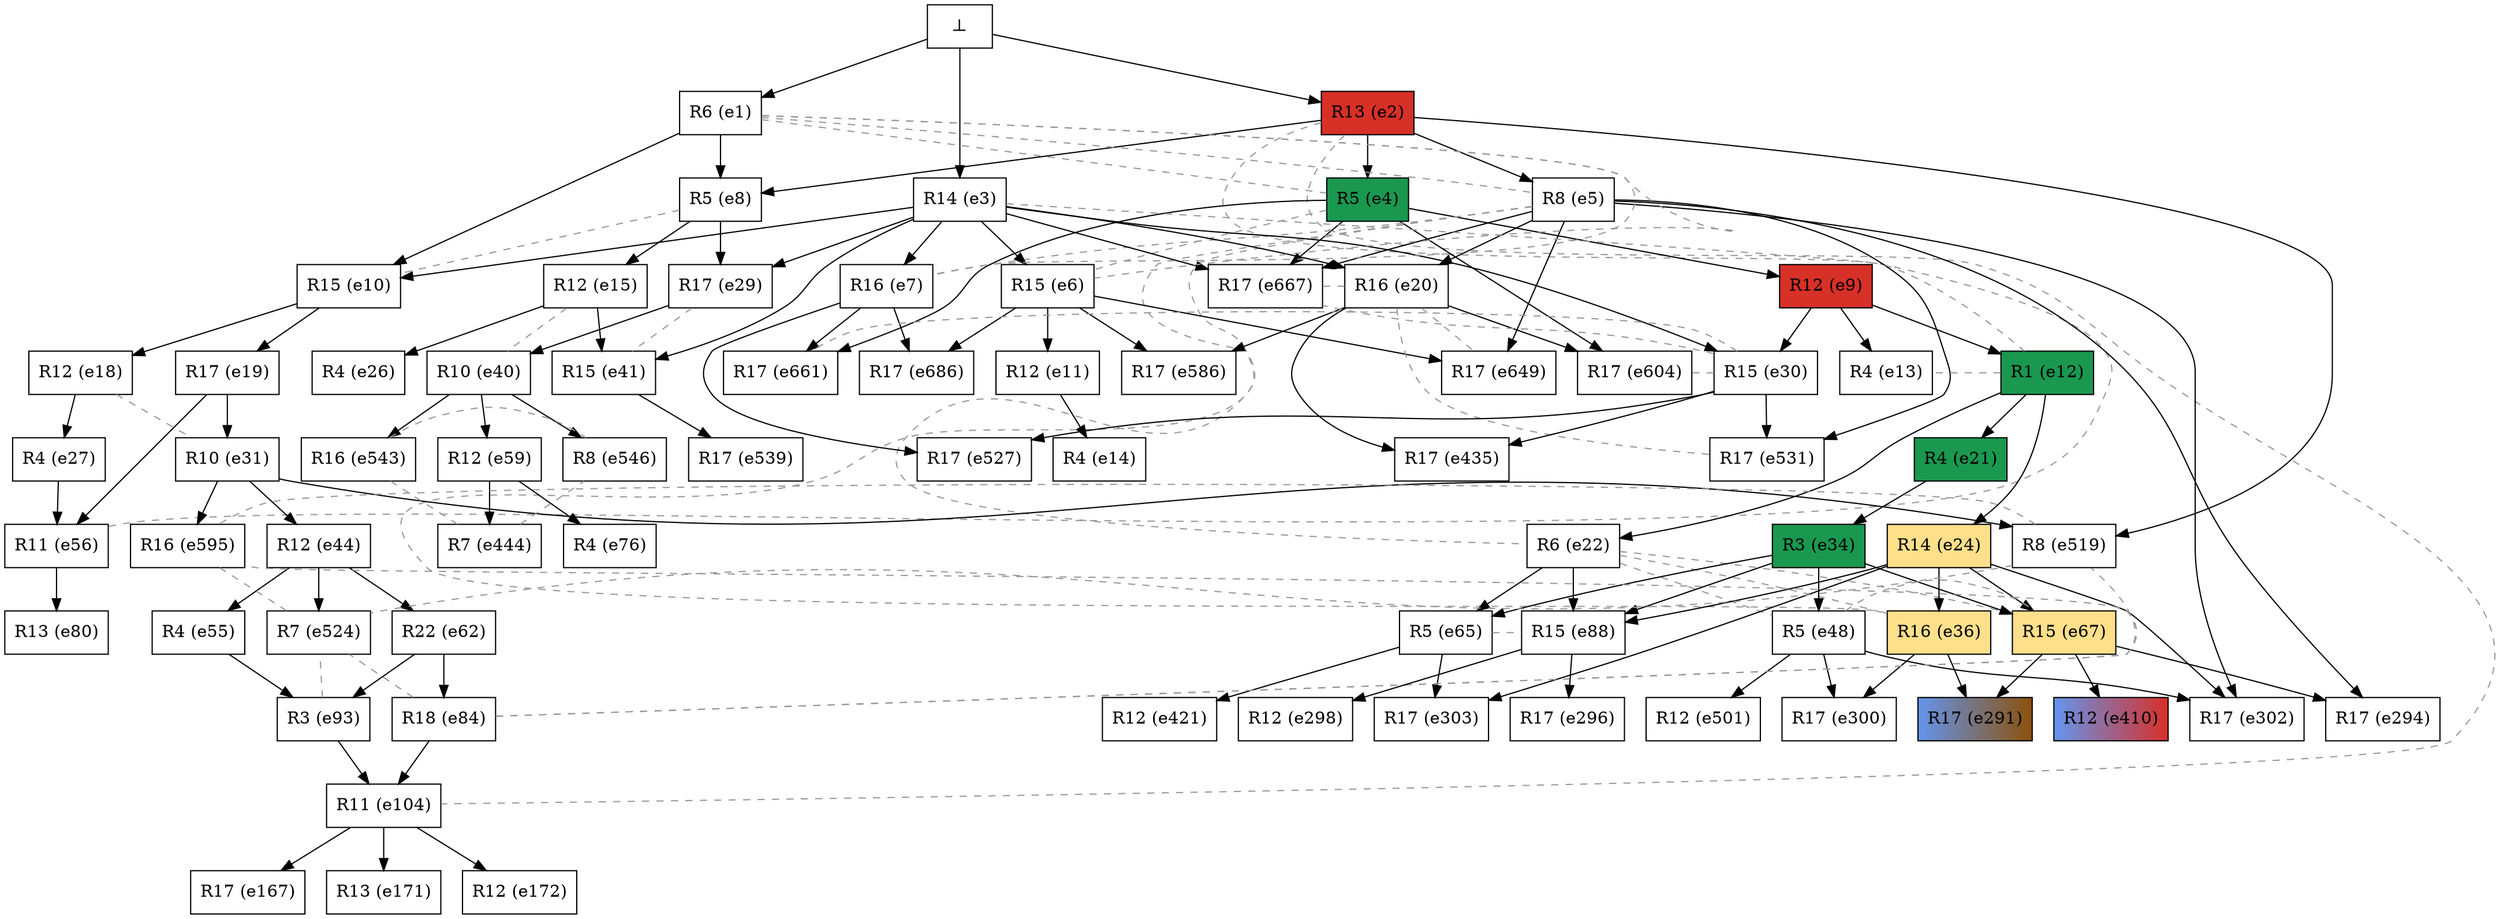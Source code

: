 digraph test {
  e2 -> e4;
  e2 -> e5;
  e3 -> e6;
  e3 -> e7;
  e1 -> e8;
  e2 -> e8;
  e4 -> e9;
  e1 -> e10;
  e3 -> e10;
  e6 -> e11;
  e9 -> e12;
  e9 -> e13;
  e11 -> e14;
  e8 -> e15;
  e10 -> e18;
  e10 -> e19;
  e3 -> e20;
  e5 -> e20;
  e12 -> e21;
  e12 -> e22;
  e12 -> e24;
  e15 -> e26;
  e18 -> e27;
  e3 -> e29;
  e8 -> e29;
  e3 -> e30;
  e9 -> e30;
  e19 -> e31;
  e21 -> e34;
  e24 -> e36;
  e29 -> e40;
  e3 -> e41;
  e15 -> e41;
  e31 -> e44;
  e34 -> e48;
  e44 -> e55;
  e19 -> e56;
  e27 -> e56;
  e40 -> e59;
  e44 -> e62;
  e22 -> e65;
  e34 -> e65;
  e24 -> e67;
  e34 -> e67;
  e59 -> e76;
  e56 -> e80;
  e62 -> e84;
  e22 -> e88;
  e24 -> e88;
  e34 -> e88;
  e55 -> e93;
  e62 -> e93;
  e84 -> e104;
  e93 -> e104;
  e104 -> e167;
  e104 -> e171;
  e104 -> e172;
  e36 -> e291;
  e67 -> e291;
  e5 -> e294;
  e67 -> e294;
  e88 -> e296;
  e88 -> e298;
  e36 -> e300;
  e48 -> e300;
  e5 -> e302;
  e24 -> e302;
  e48 -> e302;
  e24 -> e303;
  e65 -> e303;
  e67 -> e410;
  e65 -> e421;
  e20 -> e435;
  e30 -> e435;
  e59 -> e444;
  e48 -> e501;
  e2 -> e519;
  e31 -> e519;
  e44 -> e524;
  e7 -> e527;
  e30 -> e527;
  e5 -> e531;
  e30 -> e531;
  e41 -> e539;
  e40 -> e543;
  e40 -> e546;
  e6 -> e586;
  e20 -> e586;
  e31 -> e595;
  e4 -> e604;
  e20 -> e604;
  e5 -> e649;
  e6 -> e649;
  e4 -> e661;
  e7 -> e661;
  e3 -> e667;
  e4 -> e667;
  e5 -> e667;
  e6 -> e686;
  e7 -> e686;
  e0 -> e1;
  e0 -> e2;
  e0 -> e3;

//conflicts
  e1 -> e4 [arrowhead=none color=gray60 style=dashed constraint=false];
  e1 -> e5 [arrowhead=none color=gray60 style=dashed constraint=false];
  e1 -> e6 [arrowhead=none color=gray60 style=dashed constraint=false];
  e1 -> e7 [arrowhead=none color=gray60 style=dashed constraint=false];
  e2 -> e56 [arrowhead=none color=gray60 style=dashed constraint=false];
  e2 -> e104 [arrowhead=none color=gray60 style=dashed constraint=false];
  e3 -> e12 [arrowhead=none color=gray60 style=dashed constraint=false];
  e4 -> e6 [arrowhead=none color=gray60 style=dashed constraint=false];
  e5 -> e7 [arrowhead=none color=gray60 style=dashed constraint=false];
  e5 -> e22 [arrowhead=none color=gray60 style=dashed constraint=false];
  e5 -> e36 [arrowhead=none color=gray60 style=dashed constraint=false];
  e8 -> e10 [arrowhead=none color=gray60 style=dashed constraint=false];
  e12 -> e13 [arrowhead=none color=gray60 style=dashed constraint=false];
  e15 -> e40 [arrowhead=none color=gray60 style=dashed constraint=false];
  e18 -> e31 [arrowhead=none color=gray60 style=dashed constraint=false];
  e20 -> e531 [arrowhead=none color=gray60 style=dashed constraint=false];
  e20 -> e649 [arrowhead=none color=gray60 style=dashed constraint=false];
  e20 -> e667 [arrowhead=none color=gray60 style=dashed constraint=false];
  e22 -> e36 [arrowhead=none color=gray60 style=dashed constraint=false];
  e22 -> e48 [arrowhead=none color=gray60 style=dashed constraint=false];
  e22 -> e67 [arrowhead=none color=gray60 style=dashed constraint=false];
  e29 -> e41 [arrowhead=none color=gray60 style=dashed constraint=false];
  e30 -> e604 [arrowhead=none color=gray60 style=dashed constraint=false];
  e30 -> e661 [arrowhead=none color=gray60 style=dashed constraint=false];
  e30 -> e667 [arrowhead=none color=gray60 style=dashed constraint=false];
  e48 -> e67 [arrowhead=none color=gray60 style=dashed constraint=false];
  e65 -> e88 [arrowhead=none color=gray60 style=dashed constraint=false];
  e84 -> e519 [arrowhead=none color=gray60 style=dashed constraint=false];
  e84 -> e524 [arrowhead=none color=gray60 style=dashed constraint=false];
  e84 -> e595 [arrowhead=none color=gray60 style=dashed constraint=false];
  e93 -> e524 [arrowhead=none color=gray60 style=dashed constraint=false];
  e444 -> e543 [arrowhead=none color=gray60 style=dashed constraint=false];
  e444 -> e546 [arrowhead=none color=gray60 style=dashed constraint=false];
  e519 -> e524 [arrowhead=none color=gray60 style=dashed constraint=false];
  e519 -> e595 [arrowhead=none color=gray60 style=dashed constraint=false];
  e524 -> e595 [arrowhead=none color=gray60 style=dashed constraint=false];
  e543 -> e546 [arrowhead=none color=gray60 style=dashed constraint=false];

  e1 [color="black" fillcolor="white:white" label="R6 (e1)" shape=box style=filled];
  e2 [color="black" fillcolor="#d73027:#d73027" label="R13 (e2)" shape=box style=filled];
  e3 [color="black" fillcolor="white:white" label="R14 (e3)" shape=box style=filled];
  e4 [color="black" fillcolor="#1a9850:#1a9850" label="R5 (e4)" shape=box style=filled];
  e5 [color="black" fillcolor="white:white" label="R8 (e5)" shape=box style=filled];
  e6 [color="black" fillcolor="white:white" label="R15 (e6)" shape=box style=filled];
  e7 [color="black" fillcolor="white:white" label="R16 (e7)" shape=box style=filled];
  e8 [color="black" fillcolor="white:white" label="R5 (e8)" shape=box style=filled];
  e9 [color="black" fillcolor="#d73027:#d73027" label="R12 (e9)" shape=box style=filled];
  e10 [color="black" fillcolor="white:white" label="R15 (e10)" shape=box style=filled];
  e11 [color="black" fillcolor="white:white" label="R12 (e11)" shape=box style=filled];
  e12 [color="black" fillcolor="#1a9850:#1a9850" label="R1 (e12)" shape=box style=filled];
  e13 [color="black" fillcolor="white:white" label="R4 (e13)" shape=box style=filled];
  e14 [color="black" fillcolor="white:white" label="R4 (e14)" shape=box style=filled];
  e15 [color="black" fillcolor="white:white" label="R12 (e15)" shape=box style=filled];
  e18 [color="black" fillcolor="white:white" label="R12 (e18)" shape=box style=filled];
  e19 [color="black" fillcolor="white:white" label="R17 (e19)" shape=box style=filled];
  e20 [color="black" fillcolor="white:white" label="R16 (e20)" shape=box style=filled];
  e21 [color="black" fillcolor="#1a9850:#1a9850" label="R4 (e21)" shape=box style=filled];
  e22 [color="black" fillcolor="white:white" label="R6 (e22)" shape=box style=filled];
  e24 [color="black" fillcolor="#fee08b:#fee08b" label="R14 (e24)" shape=box style=filled];
  e26 [color="black" fillcolor="white:white" label="R4 (e26)" shape=box style=filled];
  e27 [color="black" fillcolor="white:white" label="R4 (e27)" shape=box style=filled];
  e29 [color="black" fillcolor="white:white" label="R17 (e29)" shape=box style=filled];
  e30 [color="black" fillcolor="white:white" label="R15 (e30)" shape=box style=filled];
  e31 [color="black" fillcolor="white:white" label="R10 (e31)" shape=box style=filled];
  e34 [color="black" fillcolor="#1a9850:#1a9850" label="R3 (e34)" shape=box style=filled];
  e36 [color="black" fillcolor="#fee08b:#fee08b" label="R16 (e36)" shape=box style=filled];
  e40 [color="black" fillcolor="white:white" label="R10 (e40)" shape=box style=filled];
  e41 [color="black" fillcolor="white:white" label="R15 (e41)" shape=box style=filled];
  e44 [color="black" fillcolor="white:white" label="R12 (e44)" shape=box style=filled];
  e48 [color="black" fillcolor="white:white" label="R5 (e48)" shape=box style=filled];
  e55 [color="black" fillcolor="white:white" label="R4 (e55)" shape=box style=filled];
  e56 [color="black" fillcolor="white:white" label="R11 (e56)" shape=box style=filled];
  e59 [color="black" fillcolor="white:white" label="R12 (e59)" shape=box style=filled];
  e62 [color="black" fillcolor="white:white" label="R22 (e62)" shape=box style=filled];
  e65 [color="black" fillcolor="white:white" label="R5 (e65)" shape=box style=filled];
  e67 [color="black" fillcolor="#fee08b:#fee08b" label="R15 (e67)" shape=box style=filled];
  e76 [color="black" fillcolor="white:white" label="R4 (e76)" shape=box style=filled];
  e80 [color="black" fillcolor="white:white" label="R13 (e80)" shape=box style=filled];
  e84 [color="black" fillcolor="white:white" label="R18 (e84)" shape=box style=filled];
  e88 [color="black" fillcolor="white:white" label="R15 (e88)" shape=box style=filled];
  e93 [color="black" fillcolor="white:white" label="R3 (e93)" shape=box style=filled];
  e104 [color="black" fillcolor="white:white" label="R11 (e104)" shape=box style=filled];
  e167 [color="black" fillcolor="white:white" label="R17 (e167)" shape=box style=filled];
  e171 [color="black" fillcolor="white:white" label="R13 (e171)" shape=box style=filled];
  e172 [color="black" fillcolor="white:white" label="R12 (e172)" shape=box style=filled];
  e291 [color="black" fillcolor="cornflowerblue:#8c510a" label="R17 (e291)" shape=box style=filled];
  e294 [color="black" fillcolor="white:white" label="R17 (e294)" shape=box style=filled];
  e296 [color="black" fillcolor="white:white" label="R17 (e296)" shape=box style=filled];
  e298 [color="black" fillcolor="white:white" label="R12 (e298)" shape=box style=filled];
  e300 [color="black" fillcolor="white:white" label="R17 (e300)" shape=box style=filled];
  e302 [color="black" fillcolor="white:white" label="R17 (e302)" shape=box style=filled];
  e303 [color="black" fillcolor="white:white" label="R17 (e303)" shape=box style=filled];
  e410 [color="black" fillcolor="cornflowerblue:#d73027" label="R12 (e410)" shape=box style=filled];
  e421 [color="black" fillcolor="white:white" label="R12 (e421)" shape=box style=filled];
  e435 [color="black" fillcolor="white:white" label="R17 (e435)" shape=box style=filled];
  e444 [color="black" fillcolor="white:white" label="R7 (e444)" shape=box style=filled];
  e501 [color="black" fillcolor="white:white" label="R12 (e501)" shape=box style=filled];
  e519 [color="black" fillcolor="white:white" label="R8 (e519)" shape=box style=filled];
  e524 [color="black" fillcolor="white:white" label="R7 (e524)" shape=box style=filled];
  e527 [color="black" fillcolor="white:white" label="R17 (e527)" shape=box style=filled];
  e531 [color="black" fillcolor="white:white" label="R17 (e531)" shape=box style=filled];
  e539 [color="black" fillcolor="white:white" label="R17 (e539)" shape=box style=filled];
  e543 [color="black" fillcolor="white:white" label="R16 (e543)" shape=box style=filled];
  e546 [color="black" fillcolor="white:white" label="R8 (e546)" shape=box style=filled];
  e586 [color="black" fillcolor="white:white" label="R17 (e586)" shape=box style=filled];
  e595 [color="black" fillcolor="white:white" label="R16 (e595)" shape=box style=filled];
  e604 [color="black" fillcolor="white:white" label="R17 (e604)" shape=box style=filled];
  e649 [color="black" fillcolor="white:white" label="R17 (e649)" shape=box style=filled];
  e661 [color="black" fillcolor="white:white" label="R17 (e661)" shape=box style=filled];
  e667 [color="black" fillcolor="white:white" label="R17 (e667)" shape=box style=filled];
  e686 [color="black" fillcolor="white:white" label="R17 (e686)" shape=box style=filled];
  e0 [fillcolor="white" label="⊥" shape=box style=filled];
}
